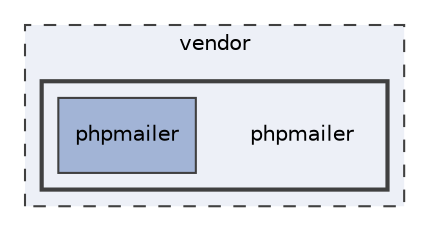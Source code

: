 digraph "vendor/phpmailer"
{
 // LATEX_PDF_SIZE
  edge [fontname="Helvetica",fontsize="10",labelfontname="Helvetica",labelfontsize="10"];
  node [fontname="Helvetica",fontsize="10",shape=record];
  compound=true
  subgraph clusterdir_c5da75fdc1d6c57999112ed830c87a3c {
    graph [ bgcolor="#edf0f7", pencolor="grey25", style="filled,dashed,", label="vendor", fontname="Helvetica", fontsize="10", URL="dir_c5da75fdc1d6c57999112ed830c87a3c.html"]
  subgraph clusterdir_9fd67088248e2e0117fe93bb53d3083d {
    graph [ bgcolor="#edf0f7", pencolor="grey25", style="filled,bold,", label="", fontname="Helvetica", fontsize="10", URL="dir_9fd67088248e2e0117fe93bb53d3083d.html"]
    dir_9fd67088248e2e0117fe93bb53d3083d [shape=plaintext, label="phpmailer"];
  dir_611c01cd492db689d42bdb20436df070 [shape=box, label="phpmailer", style="filled,", fillcolor="#a2b4d6", color="grey25", URL="dir_611c01cd492db689d42bdb20436df070.html"];
  }
  }
}
